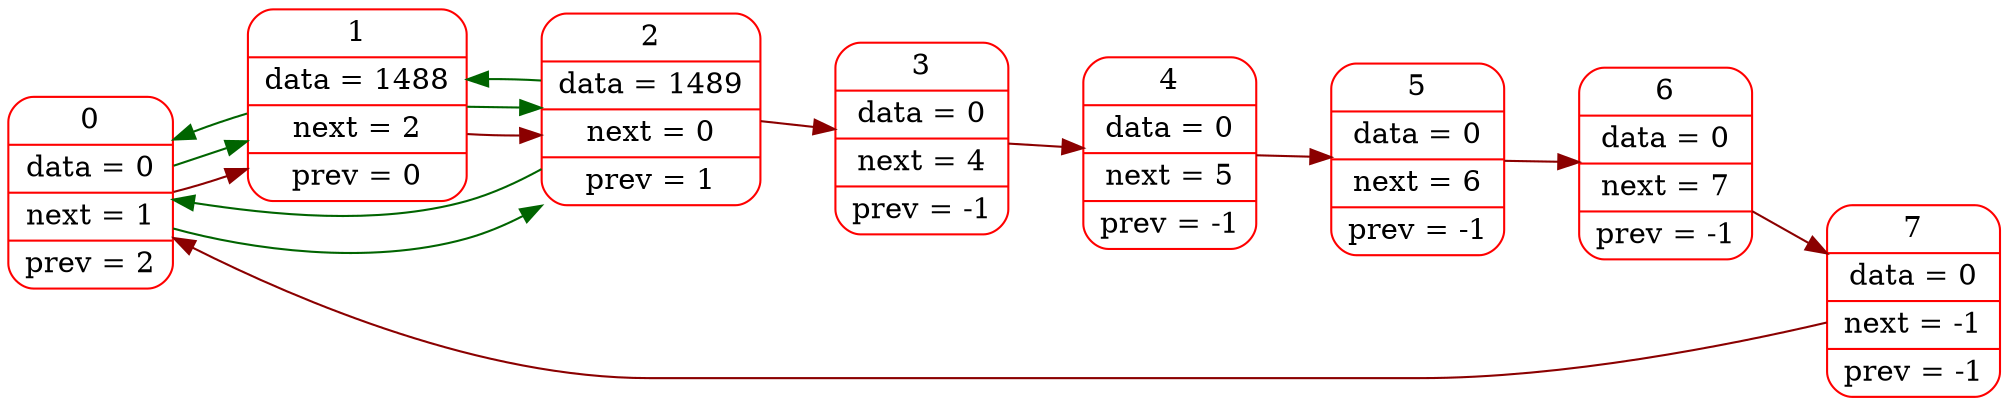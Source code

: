digraph G{
rankdir=LR;
node[color="red",fontsize=14];
elem0[shape="Mrecord", label="0 | data = 0 | next = 1 | prev = 2"];
elem1[shape="Mrecord", label="1 | data = 1488 | next = 2 | prev = 0"];
elem2[shape="Mrecord", label="2 | data = 1489 | next = 0 | prev = 1"];
elem3[shape="Mrecord", label="3 | data = 0 | next = 4 | prev = -1"];
elem4[shape="Mrecord", label="4 | data = 0 | next = 5 | prev = -1"];
elem5[shape="Mrecord", label="5 | data = 0 | next = 6 | prev = -1"];
elem6[shape="Mrecord", label="6 | data = 0 | next = 7 | prev = -1"];
elem7[shape="Mrecord", label="7 | data = 0 | next = -1 | prev = -1"];
edge[color="darkred",fontsize=12, penwidth=1, weight=1000];
elem0->elem1->elem2->elem3->elem4->elem5->elem6->elem7->elem0;
edge[color="darkgreen",fontsize=12, penwidth=1];
elem0->elem1->elem2->elem0;
edge[color="darkgreen",fontsize=12, penwidth=1];
elem0->elem2->elem1->elem0;
}
